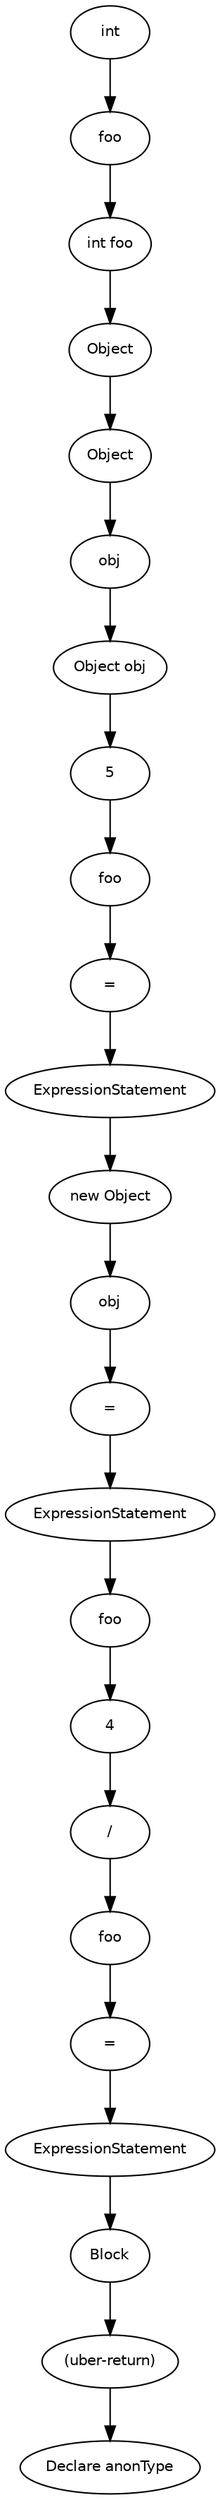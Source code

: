 digraph anonType {
  17 [
    label = "new Object",
    fontname = Helvetica,
    fontsize = 10
  ];
  16 [
    label = obj,
    fontname = Helvetica,
    fontsize = 10
  ];
  15 [
    label = "=",
    fontname = Helvetica,
    fontsize = 10
  ];
  14 [
    label = ExpressionStatement,
    fontname = Helvetica,
    fontsize = 10
  ];
  13 [
    label = 5,
    fontname = Helvetica,
    fontsize = 10
  ];
  12 [
    label = foo,
    fontname = Helvetica,
    fontsize = 10
  ];
  11 [
    label = "=",
    fontname = Helvetica,
    fontsize = 10
  ];
  10 [
    label = ExpressionStatement,
    fontname = Helvetica,
    fontsize = 10
  ];
  9 [
    label = obj,
    fontname = Helvetica,
    fontsize = 10
  ];
  8 [
    label = Object,
    fontname = Helvetica,
    fontsize = 10
  ];
  7 [
    label = Object,
    fontname = Helvetica,
    fontsize = 10
  ];
  27 [
    label = Block,
    fontname = Helvetica,
    fontsize = 10
  ];
  6 [
    label = "Object obj",
    fontname = Helvetica,
    fontsize = 10
  ];
  5 [
    label = foo,
    fontname = Helvetica,
    fontsize = 10
  ];
  26 [
    label = 4,
    fontname = Helvetica,
    fontsize = 10
  ];
  4 [
    label = int,
    fontname = Helvetica,
    fontsize = 10
  ];
  25 [
    label = foo,
    fontname = Helvetica,
    fontsize = 10
  ];
  24 [
    label = "/",
    fontname = Helvetica,
    fontsize = 10
  ];
  3 [
    label = "int foo",
    fontname = Helvetica,
    fontsize = 10
  ];
  2 [
    label = "(uber-return)",
    fontname = Helvetica,
    fontsize = 10
  ];
  23 [
    label = foo,
    fontname = Helvetica,
    fontsize = 10
  ];
  22 [
    label = "=",
    fontname = Helvetica,
    fontsize = 10
  ];
  0 [
    label = "Declare anonType",
    fontname = Helvetica,
    fontsize = 10
  ];
  21 [
    label = ExpressionStatement,
    fontname = Helvetica,
    fontsize = 10
  ];
  15 -> 14 [
    label = ""
  ];
  17 -> 16 [
    label = ""
  ];
  27 -> 2 [
    label = ""
  ];
  21 -> 27 [
    label = ""
  ];
  3 -> 8 [
    label = ""
  ];
  22 -> 21 [
    label = ""
  ];
  23 -> 22 [
    label = ""
  ];
  13 -> 12 [
    label = ""
  ];
  7 -> 9 [
    label = ""
  ];
  9 -> 6 [
    label = ""
  ];
  6 -> 13 [
    label = ""
  ];
  2 -> 0 [
    label = ""
  ];
  10 -> 17 [
    label = ""
  ];
  12 -> 11 [
    label = ""
  ];
  11 -> 10 [
    label = ""
  ];
  4 -> 5 [
    label = ""
  ];
  5 -> 3 [
    label = ""
  ];
  24 -> 23 [
    label = ""
  ];
  26 -> 24 [
    label = ""
  ];
  25 -> 26 [
    label = ""
  ];
  8 -> 7 [
    label = ""
  ];
  16 -> 15 [
    label = ""
  ];
  14 -> 25 [
    label = ""
  ];
}
